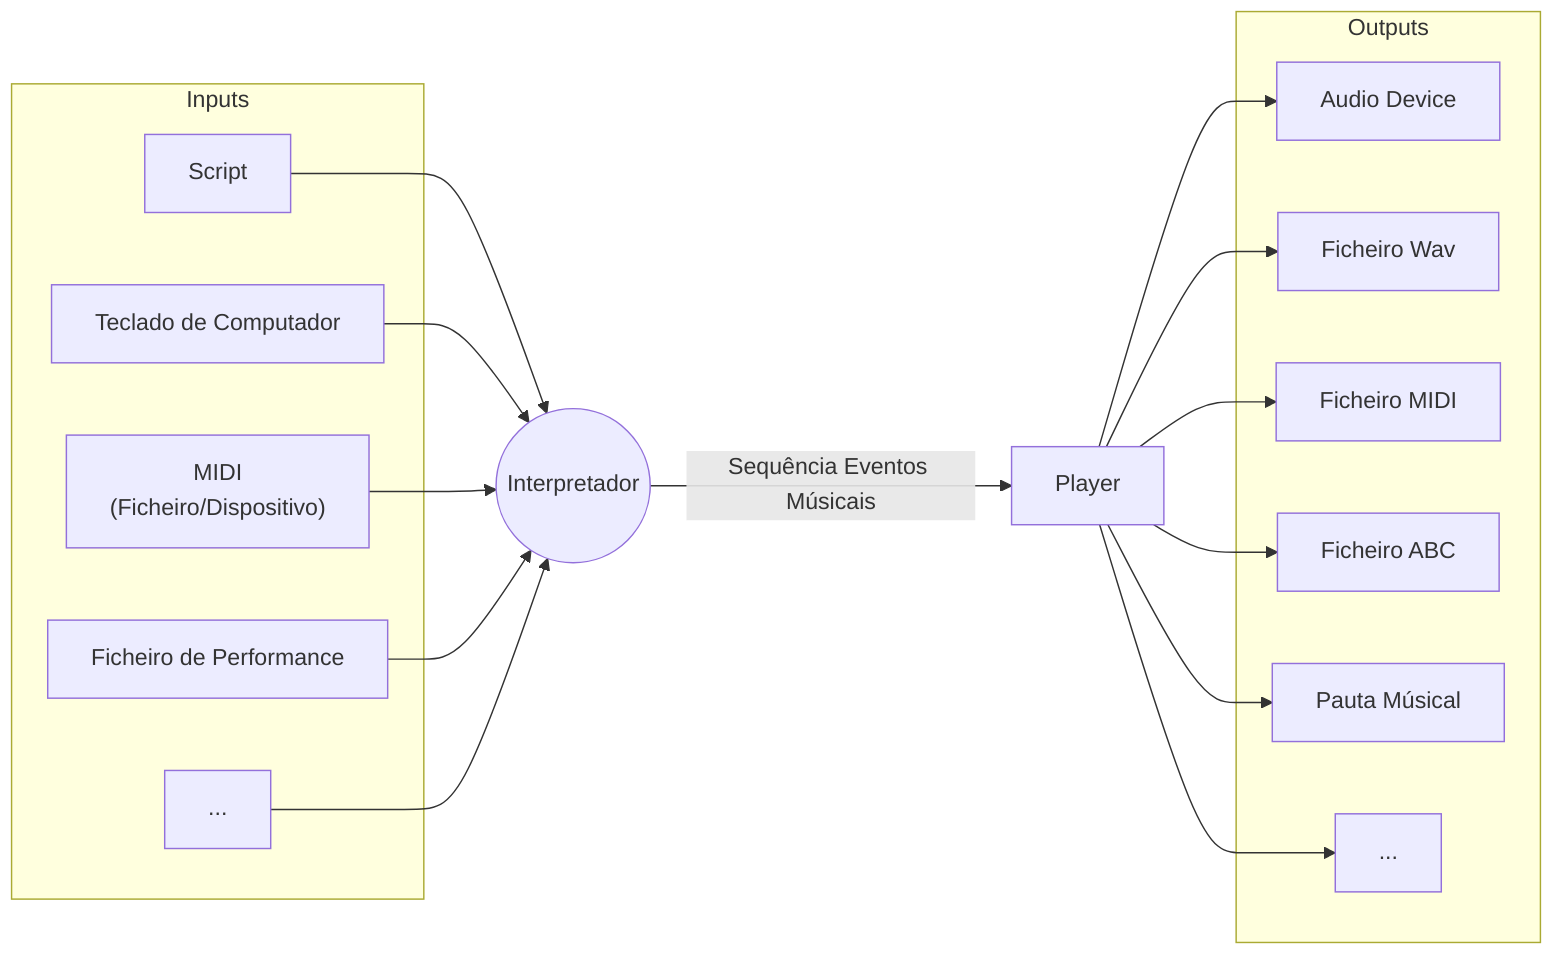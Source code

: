 graph LR
    subgraph Inputs
        INull["Script"]
        IKeyboard[Teclado de Computador]
        IMidi["MIDI <br/> (Ficheiro/Dispositivo)"]
        IPerfFile["Ficheiro de Performance"]
        IOthers["..."]
    end

    INull --> E; IKeyboard --> E; IMidi --> E; IPerfFile --> E; IOthers --> E;

    E(("Interpretador")) --"Sequência Eventos Músicais" --> EV[Player]

    EV --> OAudioDevice; EV --> OWavFile; EV --> OMIDIFile; EV --> OAbcFile; EV --> OMusicSheet; EV --> OOthers

    subgraph Outputs
        OAudioDevice["Audio Device"]
        OWavFile["Ficheiro Wav"]
        OMIDIFile["Ficheiro MIDI"]
        OAbcFile["Ficheiro ABC"]
        OMusicSheet["Pauta Músical"]
        OOthers["..."]
    end